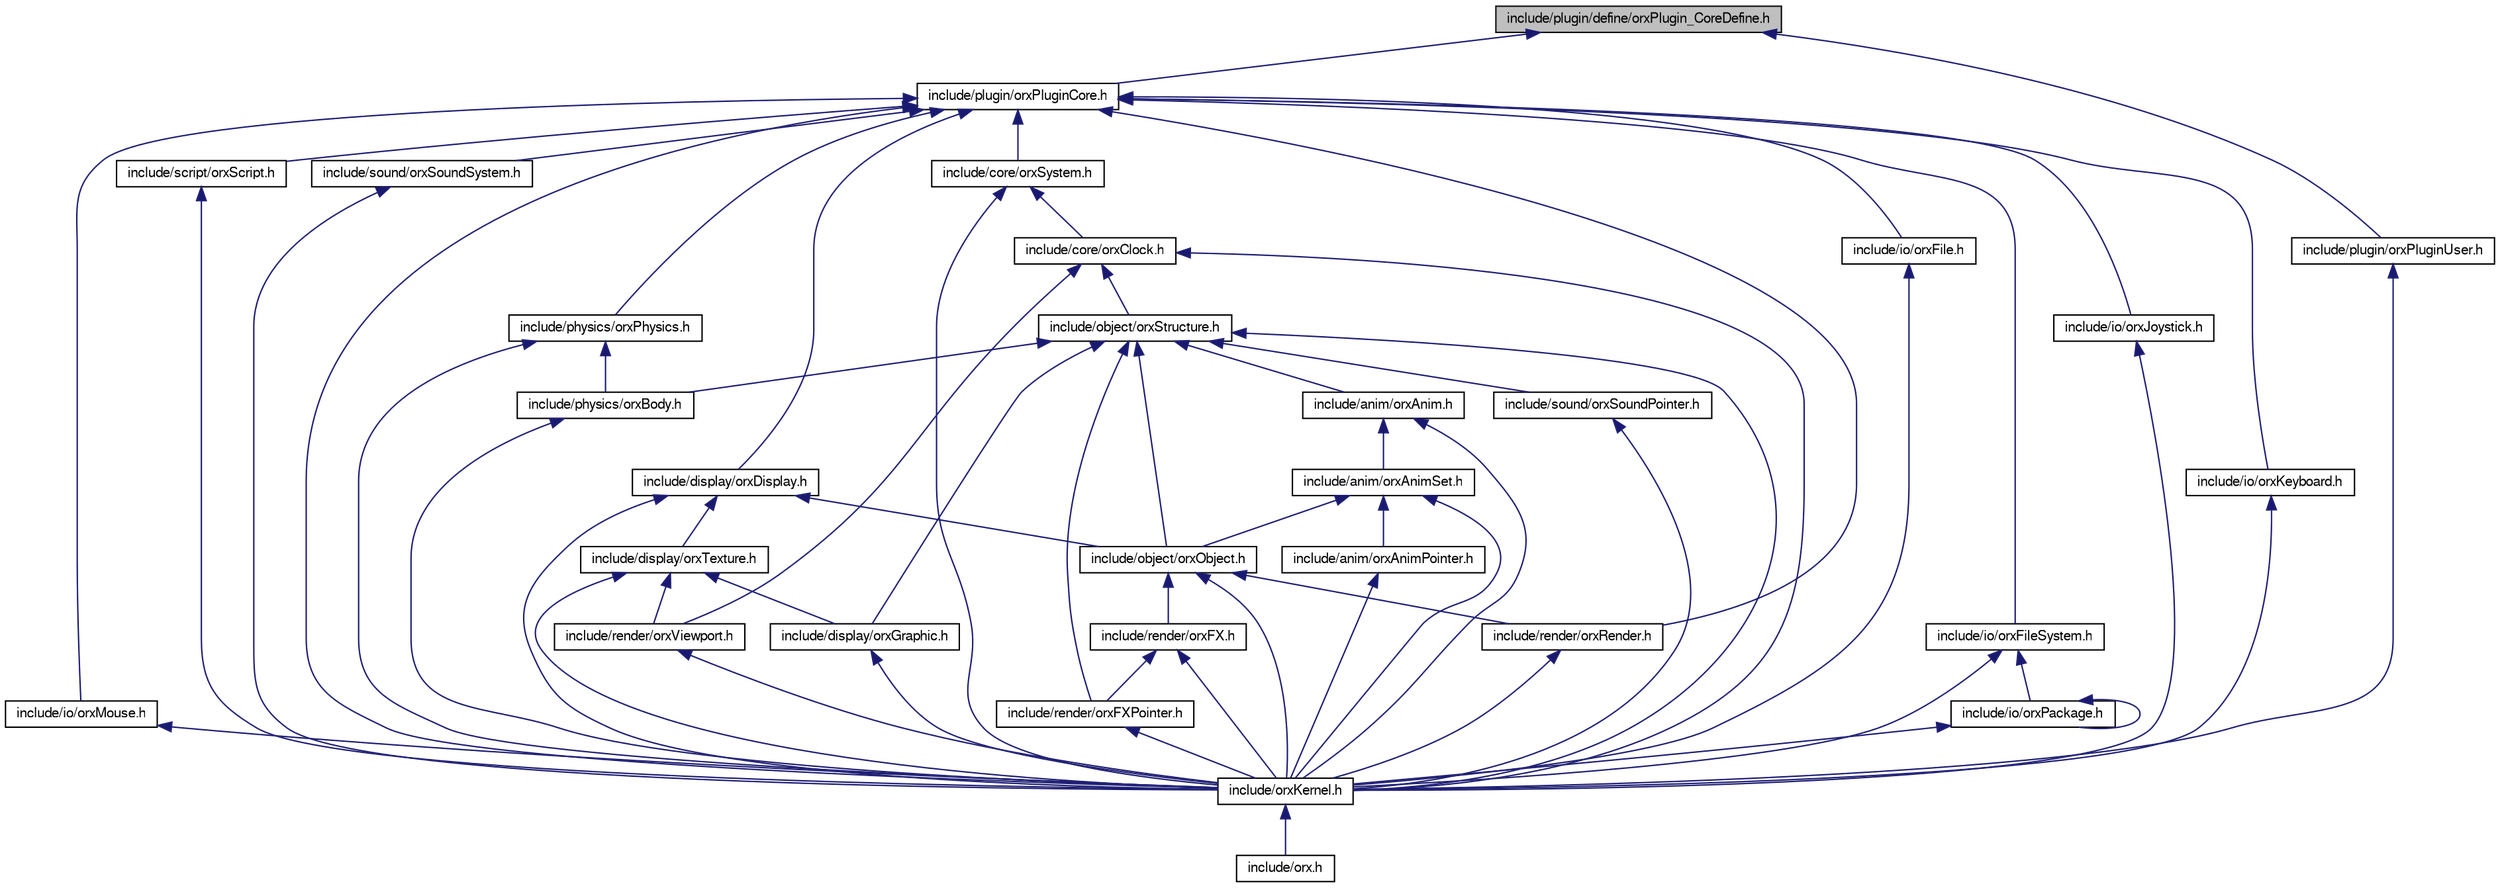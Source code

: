 digraph G
{
  bgcolor="transparent";
  edge [fontname="FreeSans",fontsize=10,labelfontname="FreeSans",labelfontsize=10];
  node [fontname="FreeSans",fontsize=10,shape=record];
  Node1 [label="include/plugin/define/orxPlugin_CoreDefine.h",height=0.2,width=0.4,color="black", fillcolor="grey75", style="filled" fontcolor="black"];
  Node1 -> Node2 [dir=back,color="midnightblue",fontsize=10,style="solid",fontname="FreeSans"];
  Node2 [label="include/plugin/orxPluginCore.h",height=0.2,width=0.4,color="black",URL="$orx_plugin_core_8h.html"];
  Node2 -> Node3 [dir=back,color="midnightblue",fontsize=10,style="solid",fontname="FreeSans"];
  Node3 [label="include/core/orxSystem.h",height=0.2,width=0.4,color="black",URL="$orx_system_8h.html"];
  Node3 -> Node4 [dir=back,color="midnightblue",fontsize=10,style="solid",fontname="FreeSans"];
  Node4 [label="include/core/orxClock.h",height=0.2,width=0.4,color="black",URL="$orx_clock_8h.html"];
  Node4 -> Node5 [dir=back,color="midnightblue",fontsize=10,style="solid",fontname="FreeSans"];
  Node5 [label="include/object/orxStructure.h",height=0.2,width=0.4,color="black",URL="$orx_structure_8h.html"];
  Node5 -> Node6 [dir=back,color="midnightblue",fontsize=10,style="solid",fontname="FreeSans"];
  Node6 [label="include/anim/orxAnim.h",height=0.2,width=0.4,color="black",URL="$orx_anim_8h.html"];
  Node6 -> Node7 [dir=back,color="midnightblue",fontsize=10,style="solid",fontname="FreeSans"];
  Node7 [label="include/anim/orxAnimSet.h",height=0.2,width=0.4,color="black",URL="$orx_anim_set_8h.html"];
  Node7 -> Node8 [dir=back,color="midnightblue",fontsize=10,style="solid",fontname="FreeSans"];
  Node8 [label="include/anim/orxAnimPointer.h",height=0.2,width=0.4,color="black",URL="$orx_anim_pointer_8h.html"];
  Node8 -> Node9 [dir=back,color="midnightblue",fontsize=10,style="solid",fontname="FreeSans"];
  Node9 [label="include/orxKernel.h",height=0.2,width=0.4,color="black",URL="$orx_kernel_8h.html"];
  Node9 -> Node10 [dir=back,color="midnightblue",fontsize=10,style="solid",fontname="FreeSans"];
  Node10 [label="include/orx.h",height=0.2,width=0.4,color="black",URL="$orx_8h.html"];
  Node7 -> Node11 [dir=back,color="midnightblue",fontsize=10,style="solid",fontname="FreeSans"];
  Node11 [label="include/object/orxObject.h",height=0.2,width=0.4,color="black",URL="$orx_object_8h.html"];
  Node11 -> Node9 [dir=back,color="midnightblue",fontsize=10,style="solid",fontname="FreeSans"];
  Node11 -> Node12 [dir=back,color="midnightblue",fontsize=10,style="solid",fontname="FreeSans"];
  Node12 [label="include/render/orxFX.h",height=0.2,width=0.4,color="black",URL="$orx_f_x_8h.html"];
  Node12 -> Node9 [dir=back,color="midnightblue",fontsize=10,style="solid",fontname="FreeSans"];
  Node12 -> Node13 [dir=back,color="midnightblue",fontsize=10,style="solid",fontname="FreeSans"];
  Node13 [label="include/render/orxFXPointer.h",height=0.2,width=0.4,color="black",URL="$orx_f_x_pointer_8h.html"];
  Node13 -> Node9 [dir=back,color="midnightblue",fontsize=10,style="solid",fontname="FreeSans"];
  Node11 -> Node14 [dir=back,color="midnightblue",fontsize=10,style="solid",fontname="FreeSans"];
  Node14 [label="include/render/orxRender.h",height=0.2,width=0.4,color="black",URL="$orx_render_8h.html"];
  Node14 -> Node9 [dir=back,color="midnightblue",fontsize=10,style="solid",fontname="FreeSans"];
  Node7 -> Node9 [dir=back,color="midnightblue",fontsize=10,style="solid",fontname="FreeSans"];
  Node6 -> Node9 [dir=back,color="midnightblue",fontsize=10,style="solid",fontname="FreeSans"];
  Node5 -> Node15 [dir=back,color="midnightblue",fontsize=10,style="solid",fontname="FreeSans"];
  Node15 [label="include/display/orxGraphic.h",height=0.2,width=0.4,color="black",URL="$orx_graphic_8h.html"];
  Node15 -> Node9 [dir=back,color="midnightblue",fontsize=10,style="solid",fontname="FreeSans"];
  Node5 -> Node11 [dir=back,color="midnightblue",fontsize=10,style="solid",fontname="FreeSans"];
  Node5 -> Node9 [dir=back,color="midnightblue",fontsize=10,style="solid",fontname="FreeSans"];
  Node5 -> Node16 [dir=back,color="midnightblue",fontsize=10,style="solid",fontname="FreeSans"];
  Node16 [label="include/physics/orxBody.h",height=0.2,width=0.4,color="black",URL="$orx_body_8h.html"];
  Node16 -> Node9 [dir=back,color="midnightblue",fontsize=10,style="solid",fontname="FreeSans"];
  Node5 -> Node13 [dir=back,color="midnightblue",fontsize=10,style="solid",fontname="FreeSans"];
  Node5 -> Node17 [dir=back,color="midnightblue",fontsize=10,style="solid",fontname="FreeSans"];
  Node17 [label="include/sound/orxSoundPointer.h",height=0.2,width=0.4,color="black",URL="$orx_sound_pointer_8h.html"];
  Node17 -> Node9 [dir=back,color="midnightblue",fontsize=10,style="solid",fontname="FreeSans"];
  Node4 -> Node9 [dir=back,color="midnightblue",fontsize=10,style="solid",fontname="FreeSans"];
  Node4 -> Node18 [dir=back,color="midnightblue",fontsize=10,style="solid",fontname="FreeSans"];
  Node18 [label="include/render/orxViewport.h",height=0.2,width=0.4,color="black",URL="$orx_viewport_8h.html"];
  Node18 -> Node9 [dir=back,color="midnightblue",fontsize=10,style="solid",fontname="FreeSans"];
  Node3 -> Node9 [dir=back,color="midnightblue",fontsize=10,style="solid",fontname="FreeSans"];
  Node2 -> Node19 [dir=back,color="midnightblue",fontsize=10,style="solid",fontname="FreeSans"];
  Node19 [label="include/display/orxDisplay.h",height=0.2,width=0.4,color="black",URL="$orx_display_8h.html"];
  Node19 -> Node20 [dir=back,color="midnightblue",fontsize=10,style="solid",fontname="FreeSans"];
  Node20 [label="include/display/orxTexture.h",height=0.2,width=0.4,color="black",URL="$orx_texture_8h.html"];
  Node20 -> Node15 [dir=back,color="midnightblue",fontsize=10,style="solid",fontname="FreeSans"];
  Node20 -> Node9 [dir=back,color="midnightblue",fontsize=10,style="solid",fontname="FreeSans"];
  Node20 -> Node18 [dir=back,color="midnightblue",fontsize=10,style="solid",fontname="FreeSans"];
  Node19 -> Node11 [dir=back,color="midnightblue",fontsize=10,style="solid",fontname="FreeSans"];
  Node19 -> Node9 [dir=back,color="midnightblue",fontsize=10,style="solid",fontname="FreeSans"];
  Node2 -> Node21 [dir=back,color="midnightblue",fontsize=10,style="solid",fontname="FreeSans"];
  Node21 [label="include/io/orxFile.h",height=0.2,width=0.4,color="black",URL="$orx_file_8h.html"];
  Node21 -> Node9 [dir=back,color="midnightblue",fontsize=10,style="solid",fontname="FreeSans"];
  Node2 -> Node22 [dir=back,color="midnightblue",fontsize=10,style="solid",fontname="FreeSans"];
  Node22 [label="include/io/orxFileSystem.h",height=0.2,width=0.4,color="black",URL="$orx_file_system_8h.html"];
  Node22 -> Node23 [dir=back,color="midnightblue",fontsize=10,style="solid",fontname="FreeSans"];
  Node23 [label="include/io/orxPackage.h",height=0.2,width=0.4,color="black",URL="$orx_package_8h.html"];
  Node23 -> Node23 [dir=back,color="midnightblue",fontsize=10,style="solid",fontname="FreeSans"];
  Node23 -> Node9 [dir=back,color="midnightblue",fontsize=10,style="solid",fontname="FreeSans"];
  Node22 -> Node9 [dir=back,color="midnightblue",fontsize=10,style="solid",fontname="FreeSans"];
  Node2 -> Node24 [dir=back,color="midnightblue",fontsize=10,style="solid",fontname="FreeSans"];
  Node24 [label="include/io/orxJoystick.h",height=0.2,width=0.4,color="black",URL="$orx_joystick_8h.html"];
  Node24 -> Node9 [dir=back,color="midnightblue",fontsize=10,style="solid",fontname="FreeSans"];
  Node2 -> Node25 [dir=back,color="midnightblue",fontsize=10,style="solid",fontname="FreeSans"];
  Node25 [label="include/io/orxKeyboard.h",height=0.2,width=0.4,color="black",URL="$orx_keyboard_8h.html"];
  Node25 -> Node9 [dir=back,color="midnightblue",fontsize=10,style="solid",fontname="FreeSans"];
  Node2 -> Node26 [dir=back,color="midnightblue",fontsize=10,style="solid",fontname="FreeSans"];
  Node26 [label="include/io/orxMouse.h",height=0.2,width=0.4,color="black",URL="$orx_mouse_8h.html"];
  Node26 -> Node9 [dir=back,color="midnightblue",fontsize=10,style="solid",fontname="FreeSans"];
  Node2 -> Node9 [dir=back,color="midnightblue",fontsize=10,style="solid",fontname="FreeSans"];
  Node2 -> Node27 [dir=back,color="midnightblue",fontsize=10,style="solid",fontname="FreeSans"];
  Node27 [label="include/physics/orxPhysics.h",height=0.2,width=0.4,color="black",URL="$orx_physics_8h.html"];
  Node27 -> Node16 [dir=back,color="midnightblue",fontsize=10,style="solid",fontname="FreeSans"];
  Node27 -> Node9 [dir=back,color="midnightblue",fontsize=10,style="solid",fontname="FreeSans"];
  Node2 -> Node14 [dir=back,color="midnightblue",fontsize=10,style="solid",fontname="FreeSans"];
  Node2 -> Node28 [dir=back,color="midnightblue",fontsize=10,style="solid",fontname="FreeSans"];
  Node28 [label="include/script/orxScript.h",height=0.2,width=0.4,color="black",URL="$orx_script_8h.html"];
  Node28 -> Node9 [dir=back,color="midnightblue",fontsize=10,style="solid",fontname="FreeSans"];
  Node2 -> Node29 [dir=back,color="midnightblue",fontsize=10,style="solid",fontname="FreeSans"];
  Node29 [label="include/sound/orxSoundSystem.h",height=0.2,width=0.4,color="black",URL="$orx_sound_system_8h.html"];
  Node29 -> Node9 [dir=back,color="midnightblue",fontsize=10,style="solid",fontname="FreeSans"];
  Node1 -> Node30 [dir=back,color="midnightblue",fontsize=10,style="solid",fontname="FreeSans"];
  Node30 [label="include/plugin/orxPluginUser.h",height=0.2,width=0.4,color="black",URL="$orx_plugin_user_8h.html"];
  Node30 -> Node9 [dir=back,color="midnightblue",fontsize=10,style="solid",fontname="FreeSans"];
}
